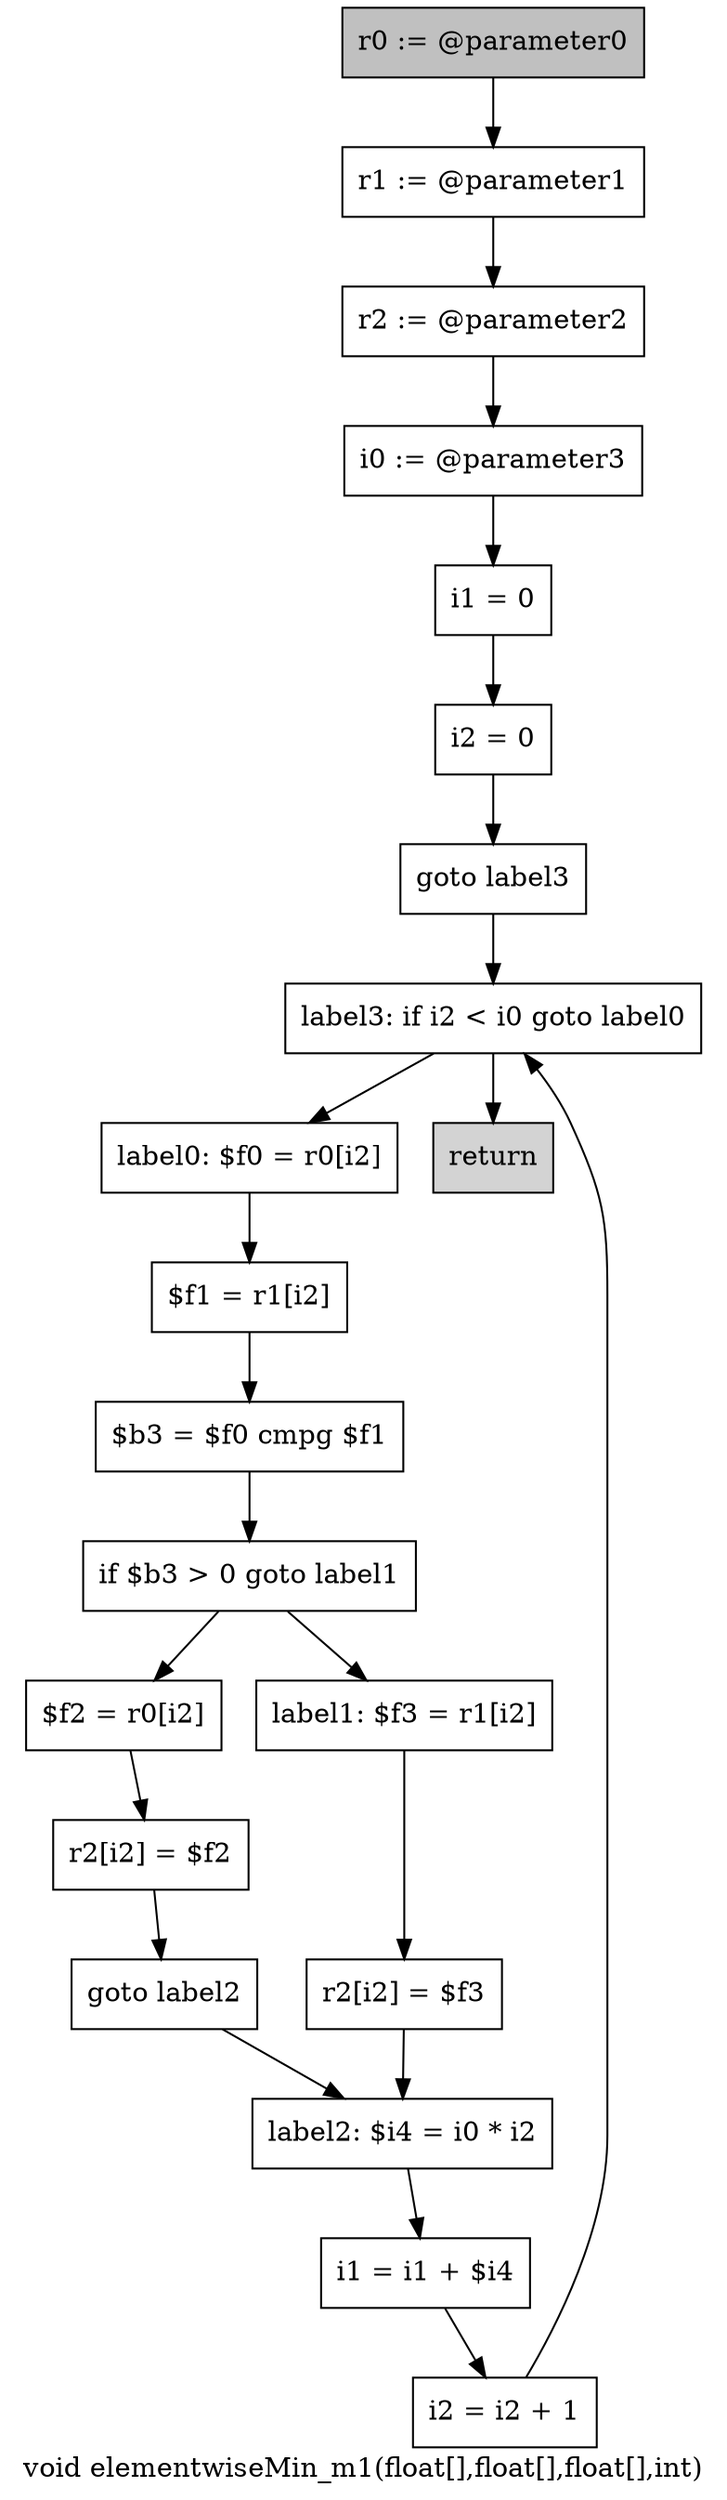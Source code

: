 digraph "void elementwiseMin_m1(float[],float[],float[],int)" {
    label="void elementwiseMin_m1(float[],float[],float[],int)";
    node [shape=box];
    "0" [style=filled,fillcolor=gray,label="r0 := @parameter0",];
    "1" [label="r1 := @parameter1",];
    "0"->"1";
    "2" [label="r2 := @parameter2",];
    "1"->"2";
    "3" [label="i0 := @parameter3",];
    "2"->"3";
    "4" [label="i1 = 0",];
    "3"->"4";
    "5" [label="i2 = 0",];
    "4"->"5";
    "6" [label="goto label3",];
    "5"->"6";
    "19" [label="label3: if i2 < i0 goto label0",];
    "6"->"19";
    "7" [label="label0: $f0 = r0[i2]",];
    "8" [label="$f1 = r1[i2]",];
    "7"->"8";
    "9" [label="$b3 = $f0 cmpg $f1",];
    "8"->"9";
    "10" [label="if $b3 > 0 goto label1",];
    "9"->"10";
    "11" [label="$f2 = r0[i2]",];
    "10"->"11";
    "14" [label="label1: $f3 = r1[i2]",];
    "10"->"14";
    "12" [label="r2[i2] = $f2",];
    "11"->"12";
    "13" [label="goto label2",];
    "12"->"13";
    "16" [label="label2: $i4 = i0 * i2",];
    "13"->"16";
    "15" [label="r2[i2] = $f3",];
    "14"->"15";
    "15"->"16";
    "17" [label="i1 = i1 + $i4",];
    "16"->"17";
    "18" [label="i2 = i2 + 1",];
    "17"->"18";
    "18"->"19";
    "19"->"7";
    "20" [style=filled,fillcolor=lightgray,label="return",];
    "19"->"20";
}
